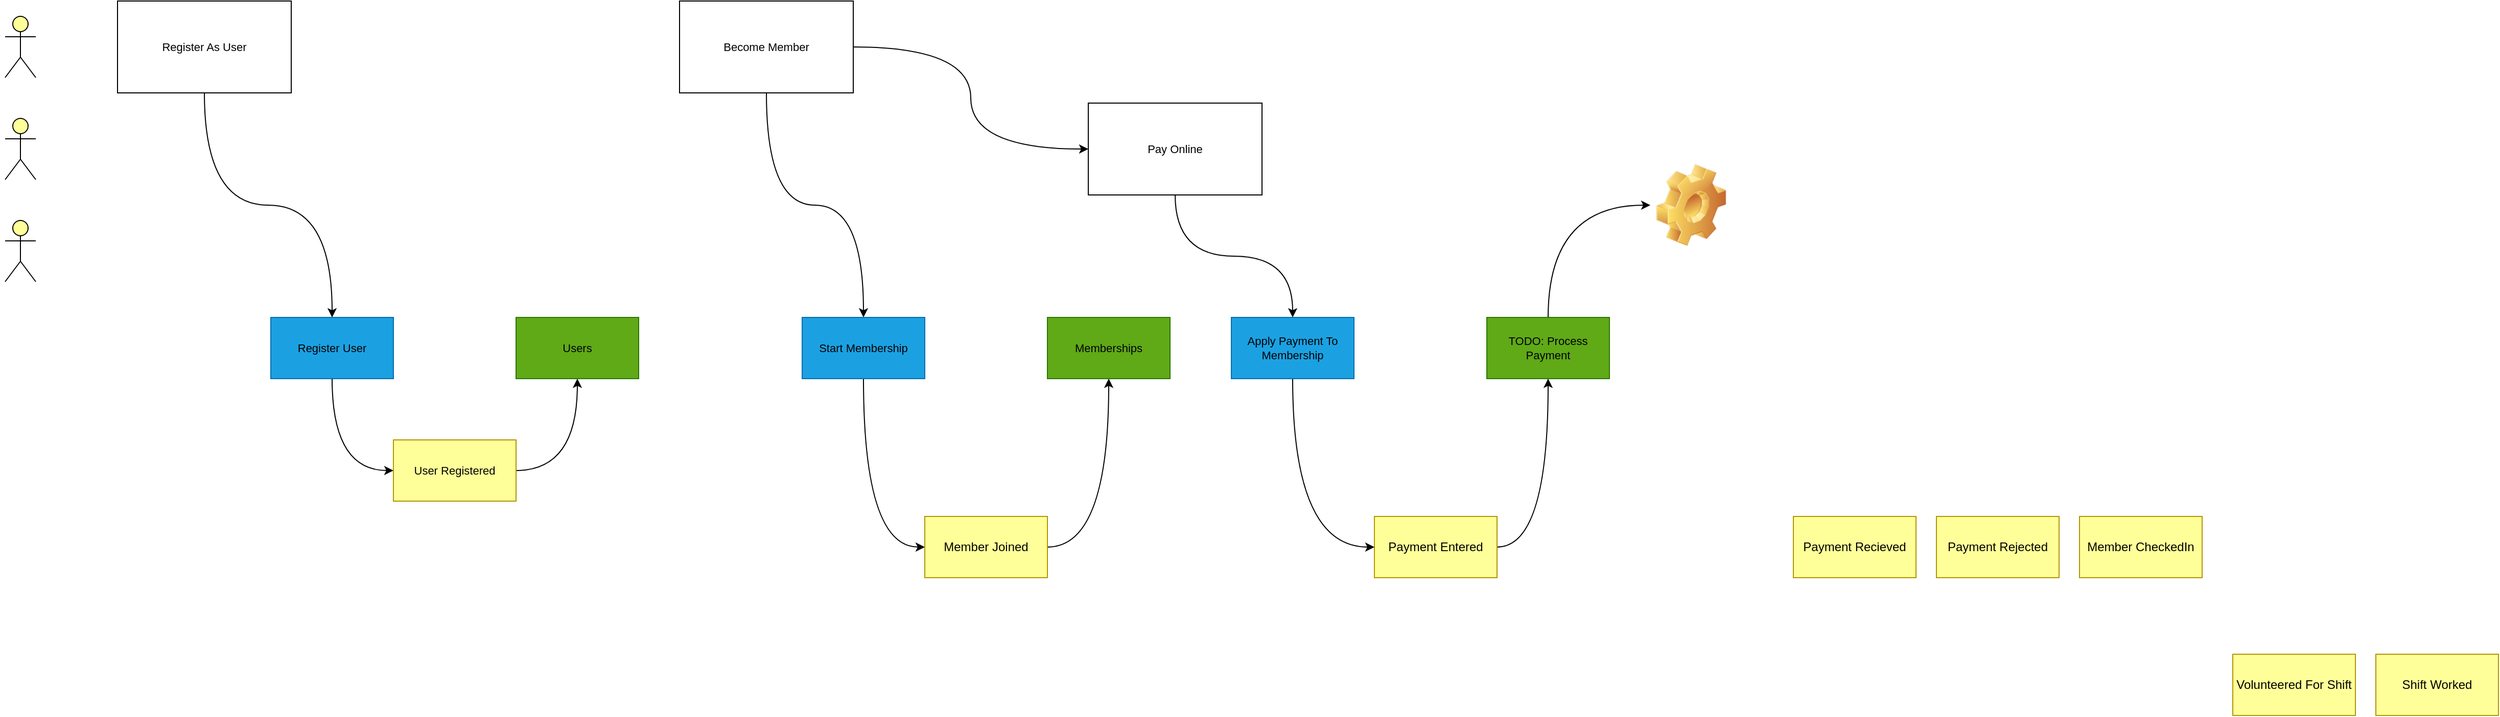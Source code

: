 <mxfile>
    <diagram id="hjtyThyv_RFDAhus9GB6" name="Model">
        <mxGraphModel dx="6550" dy="3085" grid="1" gridSize="10" guides="1" tooltips="1" connect="1" arrows="1" fold="1" page="0" pageScale="1" pageWidth="850" pageHeight="1100" background="none" math="0" shadow="0">
            <root>
                <mxCell id="0"/>
                <mxCell id="1" parent="0"/>
                <mxCell id="74" style="edgeStyle=orthogonalEdgeStyle;shape=connector;curved=1;rounded=1;html=1;entryX=0.5;entryY=1;entryDx=0;entryDy=0;labelBackgroundColor=default;strokeColor=default;fontFamily=Helvetica;fontSize=11;fontColor=#000000;endArrow=classic;exitX=1;exitY=0.5;exitDx=0;exitDy=0;" edge="1" parent="1" source="47" target="73">
                    <mxGeometry relative="1" as="geometry"/>
                </mxCell>
                <mxCell id="47" value="Member Joined" style="whiteSpace=wrap;html=1;fillColor=#FFFF99;strokeColor=#B09500;fontColor=#000000;" vertex="1" parent="1">
                    <mxGeometry x="-2080" y="-845" width="120" height="60" as="geometry"/>
                </mxCell>
                <mxCell id="48" value="Member CheckedIn" style="whiteSpace=wrap;html=1;fillColor=#FFFF99;strokeColor=#B09500;fontColor=#000000;" vertex="1" parent="1">
                    <mxGeometry x="-950" y="-845" width="120" height="60" as="geometry"/>
                </mxCell>
                <mxCell id="81" style="edgeStyle=orthogonalEdgeStyle;shape=connector;curved=1;rounded=1;html=1;entryX=0.5;entryY=1;entryDx=0;entryDy=0;labelBackgroundColor=default;strokeColor=default;fontFamily=Helvetica;fontSize=11;fontColor=#000000;endArrow=classic;exitX=1;exitY=0.5;exitDx=0;exitDy=0;" edge="1" parent="1" source="49" target="80">
                    <mxGeometry relative="1" as="geometry"/>
                </mxCell>
                <mxCell id="49" value="Payment Entered" style="whiteSpace=wrap;html=1;fillColor=#FFFF99;strokeColor=#B09500;fontColor=#000000;" vertex="1" parent="1">
                    <mxGeometry x="-1640" y="-845" width="120" height="60" as="geometry"/>
                </mxCell>
                <mxCell id="50" value="Payment Recieved" style="whiteSpace=wrap;html=1;fillColor=#FFFF99;strokeColor=#B09500;fontColor=#000000;" vertex="1" parent="1">
                    <mxGeometry x="-1230" y="-845" width="120" height="60" as="geometry"/>
                </mxCell>
                <mxCell id="51" value="Payment Rejected" style="whiteSpace=wrap;html=1;fillColor=#FFFF99;strokeColor=#B09500;fontColor=#000000;" vertex="1" parent="1">
                    <mxGeometry x="-1090" y="-845" width="120" height="60" as="geometry"/>
                </mxCell>
                <mxCell id="52" value="Members" style="text;html=1;align=center;verticalAlign=middle;resizable=0;points=[];autosize=1;strokeColor=none;fillColor=none;fontSize=11;fontFamily=Helvetica;fontColor=#FFFFFF;" vertex="1" parent="1">
                    <mxGeometry x="-2630" y="-830" width="70" height="30" as="geometry"/>
                </mxCell>
                <mxCell id="53" value="Volunteers" style="text;html=1;align=center;verticalAlign=middle;resizable=0;points=[];autosize=1;strokeColor=none;fillColor=none;fontSize=11;fontFamily=Helvetica;fontColor=#FFFFFF;" vertex="1" parent="1">
                    <mxGeometry x="-2630" y="-700" width="80" height="30" as="geometry"/>
                </mxCell>
                <mxCell id="54" value="Volunteered For Shift" style="whiteSpace=wrap;html=1;fillColor=#FFFF99;strokeColor=#B09500;fontColor=#000000;" vertex="1" parent="1">
                    <mxGeometry x="-800" y="-710" width="120" height="60" as="geometry"/>
                </mxCell>
                <mxCell id="55" value="Shift Worked" style="whiteSpace=wrap;html=1;fillColor=#FFFF99;strokeColor=#B09500;fontColor=#000000;" vertex="1" parent="1">
                    <mxGeometry x="-660" y="-710" width="120" height="60" as="geometry"/>
                </mxCell>
                <mxCell id="56" value="Contact" style="shape=umlActor;html=1;verticalLabelPosition=bottom;verticalAlign=top;align=center;fontFamily=Helvetica;fontSize=11;fontColor=#FFFFFF;fillColor=#FFFF99;" vertex="1" parent="1">
                    <mxGeometry x="-2980" y="-1335" width="30" height="60" as="geometry"/>
                </mxCell>
                <mxCell id="57" value="Member" style="shape=umlActor;html=1;verticalLabelPosition=bottom;verticalAlign=top;align=center;fontFamily=Helvetica;fontSize=11;fontColor=#FFFFFF;fillColor=#FFFF99;" vertex="1" parent="1">
                    <mxGeometry x="-2980" y="-1235" width="30" height="60" as="geometry"/>
                </mxCell>
                <mxCell id="59" value="Host" style="shape=umlActor;html=1;verticalLabelPosition=bottom;verticalAlign=top;align=center;fontFamily=Helvetica;fontSize=11;fontColor=#FFFFFF;fillColor=#FFFF99;" vertex="1" parent="1">
                    <mxGeometry x="-2980" y="-1135" width="30" height="60" as="geometry"/>
                </mxCell>
                <mxCell id="65" style="edgeStyle=orthogonalEdgeStyle;shape=connector;curved=1;rounded=1;html=1;labelBackgroundColor=default;strokeColor=default;fontFamily=Helvetica;fontSize=11;fontColor=#000000;endArrow=classic;" edge="1" parent="1" source="61" target="62">
                    <mxGeometry relative="1" as="geometry"/>
                </mxCell>
                <mxCell id="61" value="Register As User" style="whiteSpace=wrap;html=1;labelBackgroundColor=#FFFFFF;fontFamily=Helvetica;fontSize=11;fontColor=#000000;fillColor=#FFFFFF;align=center;labelPosition=center;verticalLabelPosition=middle;verticalAlign=middle;" vertex="1" parent="1">
                    <mxGeometry x="-2870" y="-1350" width="170" height="90" as="geometry"/>
                </mxCell>
                <mxCell id="66" style="edgeStyle=orthogonalEdgeStyle;shape=connector;curved=1;rounded=1;html=1;entryX=0;entryY=0.5;entryDx=0;entryDy=0;labelBackgroundColor=default;strokeColor=default;fontFamily=Helvetica;fontSize=11;fontColor=#000000;endArrow=classic;" edge="1" parent="1" source="62" target="63">
                    <mxGeometry relative="1" as="geometry"/>
                </mxCell>
                <mxCell id="62" value="Register User" style="whiteSpace=wrap;html=1;fillColor=#1ba1e2;fontColor=#000000;strokeColor=#006EAF;labelBackgroundColor=none;fontFamily=Helvetica;fontSize=11;" vertex="1" parent="1">
                    <mxGeometry x="-2720" y="-1040" width="120" height="60" as="geometry"/>
                </mxCell>
                <mxCell id="68" style="edgeStyle=orthogonalEdgeStyle;shape=connector;curved=1;rounded=1;html=1;labelBackgroundColor=default;strokeColor=default;fontFamily=Helvetica;fontSize=11;fontColor=#000000;endArrow=classic;exitX=1;exitY=0.5;exitDx=0;exitDy=0;" edge="1" parent="1" source="63" target="67">
                    <mxGeometry relative="1" as="geometry">
                        <mxPoint x="-2420" y="-960" as="targetPoint"/>
                    </mxGeometry>
                </mxCell>
                <mxCell id="63" value="User Registered" style="whiteSpace=wrap;html=1;fillColor=#FFFF99;strokeColor=#B09500;fontColor=#000000;labelBackgroundColor=none;fontFamily=Helvetica;fontSize=11;" vertex="1" parent="1">
                    <mxGeometry x="-2600" y="-920" width="120" height="60" as="geometry"/>
                </mxCell>
                <mxCell id="67" value="Users" style="whiteSpace=wrap;html=1;fillColor=#60a917;strokeColor=#2D7600;fontColor=#000000;labelBackgroundColor=none;fontFamily=Helvetica;fontSize=11;" vertex="1" parent="1">
                    <mxGeometry x="-2480" y="-1040" width="120" height="60" as="geometry"/>
                </mxCell>
                <mxCell id="72" style="edgeStyle=orthogonalEdgeStyle;shape=connector;curved=1;rounded=1;html=1;entryX=0.5;entryY=0;entryDx=0;entryDy=0;labelBackgroundColor=default;strokeColor=default;fontFamily=Helvetica;fontSize=11;fontColor=#000000;endArrow=classic;" edge="1" parent="1" source="69" target="70">
                    <mxGeometry relative="1" as="geometry"/>
                </mxCell>
                <mxCell id="76" style="edgeStyle=orthogonalEdgeStyle;shape=connector;curved=1;rounded=1;html=1;entryX=0;entryY=0.5;entryDx=0;entryDy=0;labelBackgroundColor=default;strokeColor=default;fontFamily=Helvetica;fontSize=11;fontColor=#000000;endArrow=classic;" edge="1" parent="1" source="69" target="75">
                    <mxGeometry relative="1" as="geometry"/>
                </mxCell>
                <mxCell id="69" value="Become Member" style="whiteSpace=wrap;html=1;labelBackgroundColor=#FFFFFF;fontFamily=Helvetica;fontSize=11;fontColor=#000000;fillColor=#FFFFFF;align=center;labelPosition=center;verticalLabelPosition=middle;verticalAlign=middle;" vertex="1" parent="1">
                    <mxGeometry x="-2320" y="-1350" width="170" height="90" as="geometry"/>
                </mxCell>
                <mxCell id="71" style="edgeStyle=orthogonalEdgeStyle;shape=connector;curved=1;rounded=1;html=1;entryX=0;entryY=0.5;entryDx=0;entryDy=0;labelBackgroundColor=default;strokeColor=default;fontFamily=Helvetica;fontSize=11;fontColor=#000000;endArrow=classic;" edge="1" parent="1" source="70" target="47">
                    <mxGeometry relative="1" as="geometry"/>
                </mxCell>
                <mxCell id="70" value="Start Membership" style="whiteSpace=wrap;html=1;fillColor=#1ba1e2;fontColor=#000000;strokeColor=#006EAF;labelBackgroundColor=none;fontFamily=Helvetica;fontSize=11;" vertex="1" parent="1">
                    <mxGeometry x="-2200" y="-1040" width="120" height="60" as="geometry"/>
                </mxCell>
                <mxCell id="73" value="Memberships" style="whiteSpace=wrap;html=1;fillColor=#60a917;strokeColor=#2D7600;fontColor=#000000;labelBackgroundColor=none;fontFamily=Helvetica;fontSize=11;" vertex="1" parent="1">
                    <mxGeometry x="-1960" y="-1040" width="120" height="60" as="geometry"/>
                </mxCell>
                <mxCell id="78" style="edgeStyle=orthogonalEdgeStyle;shape=connector;curved=1;rounded=1;html=1;entryX=0.5;entryY=0;entryDx=0;entryDy=0;labelBackgroundColor=default;strokeColor=default;fontFamily=Helvetica;fontSize=11;fontColor=#000000;endArrow=classic;" edge="1" parent="1" source="75" target="77">
                    <mxGeometry relative="1" as="geometry"/>
                </mxCell>
                <mxCell id="75" value="Pay Online" style="whiteSpace=wrap;html=1;labelBackgroundColor=#FFFFFF;fontFamily=Helvetica;fontSize=11;fontColor=#000000;fillColor=#FFFFFF;align=center;labelPosition=center;verticalLabelPosition=middle;verticalAlign=middle;" vertex="1" parent="1">
                    <mxGeometry x="-1920" y="-1250" width="170" height="90" as="geometry"/>
                </mxCell>
                <mxCell id="79" style="edgeStyle=orthogonalEdgeStyle;shape=connector;curved=1;rounded=1;html=1;entryX=0;entryY=0.5;entryDx=0;entryDy=0;labelBackgroundColor=default;strokeColor=default;fontFamily=Helvetica;fontSize=11;fontColor=#000000;endArrow=classic;exitX=0.5;exitY=1;exitDx=0;exitDy=0;" edge="1" parent="1" source="77" target="49">
                    <mxGeometry relative="1" as="geometry"/>
                </mxCell>
                <mxCell id="77" value="Apply Payment To Membership" style="whiteSpace=wrap;html=1;fillColor=#1ba1e2;fontColor=#000000;strokeColor=#006EAF;labelBackgroundColor=none;fontFamily=Helvetica;fontSize=11;" vertex="1" parent="1">
                    <mxGeometry x="-1780" y="-1040" width="120" height="60" as="geometry"/>
                </mxCell>
                <mxCell id="83" style="edgeStyle=orthogonalEdgeStyle;shape=connector;curved=1;rounded=1;html=1;entryX=0;entryY=0.5;entryDx=0;entryDy=0;labelBackgroundColor=default;strokeColor=default;fontFamily=Helvetica;fontSize=11;fontColor=#FFFFFF;endArrow=classic;exitX=0.5;exitY=0;exitDx=0;exitDy=0;" edge="1" parent="1" source="80" target="82">
                    <mxGeometry relative="1" as="geometry"/>
                </mxCell>
                <mxCell id="80" value="TODO: Process Payment" style="whiteSpace=wrap;html=1;fillColor=#60a917;strokeColor=#2D7600;fontColor=#000000;labelBackgroundColor=none;fontFamily=Helvetica;fontSize=11;" vertex="1" parent="1">
                    <mxGeometry x="-1530" y="-1040" width="120" height="60" as="geometry"/>
                </mxCell>
                <mxCell id="82" value="&lt;font color=&quot;#ffffff&quot;&gt;Payment Processor&lt;/font&gt;" style="image;html=1;image=img/lib/clip_art/general/Gear_128x128.png;labelBackgroundColor=none;fontFamily=Helvetica;fontSize=11;fontColor=#000000;fillColor=#FFFFFF;" vertex="1" parent="1">
                    <mxGeometry x="-1370" y="-1190" width="80" height="80" as="geometry"/>
                </mxCell>
            </root>
        </mxGraphModel>
    </diagram>
</mxfile>